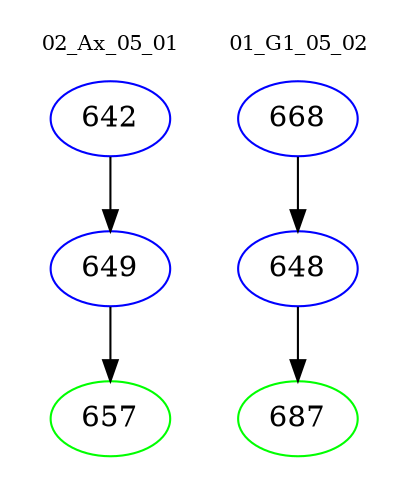 digraph{
subgraph cluster_0 {
color = white
label = "02_Ax_05_01";
fontsize=10;
T0_642 [label="642", color="blue"]
T0_642 -> T0_649 [color="black"]
T0_649 [label="649", color="blue"]
T0_649 -> T0_657 [color="black"]
T0_657 [label="657", color="green"]
}
subgraph cluster_1 {
color = white
label = "01_G1_05_02";
fontsize=10;
T1_668 [label="668", color="blue"]
T1_668 -> T1_648 [color="black"]
T1_648 [label="648", color="blue"]
T1_648 -> T1_687 [color="black"]
T1_687 [label="687", color="green"]
}
}
